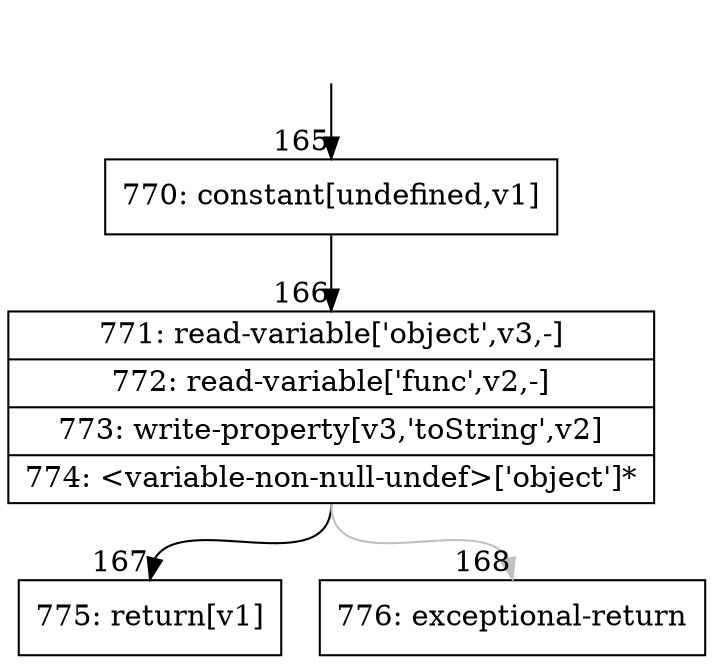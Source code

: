 digraph {
rankdir="TD"
BB_entry14[shape=none,label=""];
BB_entry14 -> BB165 [tailport=s, headport=n, headlabel="    165"]
BB165 [shape=record label="{770: constant[undefined,v1]}" ] 
BB165 -> BB166 [tailport=s, headport=n, headlabel="      166"]
BB166 [shape=record label="{771: read-variable['object',v3,-]|772: read-variable['func',v2,-]|773: write-property[v3,'toString',v2]|774: \<variable-non-null-undef\>['object']*}" ] 
BB166 -> BB167 [tailport=s, headport=n, headlabel="      167"]
BB166 -> BB168 [tailport=s, headport=n, color=gray, headlabel="      168"]
BB167 [shape=record label="{775: return[v1]}" ] 
BB168 [shape=record label="{776: exceptional-return}" ] 
//#$~ 103
}
